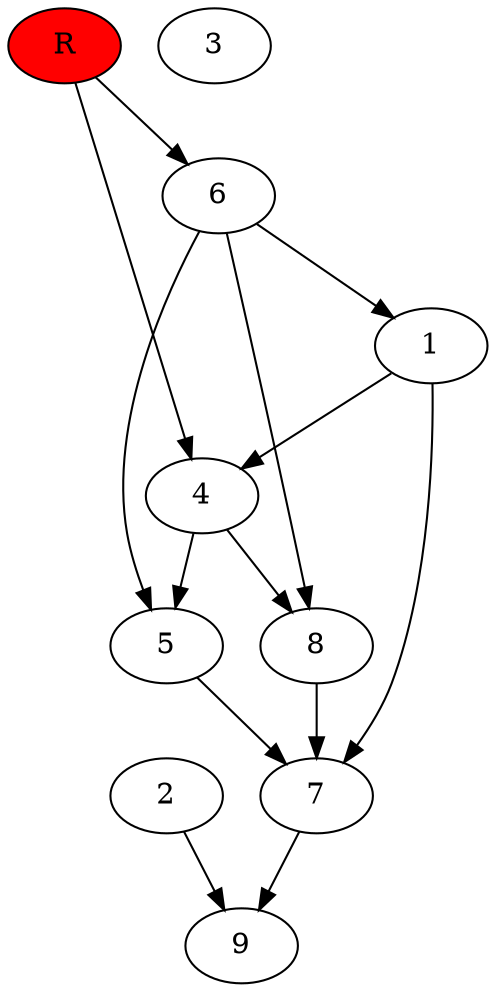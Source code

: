 digraph prb7668 {
	1
	2
	3
	4
	5
	6
	7
	8
	R [fillcolor="#ff0000" style=filled]
	1 -> 4
	1 -> 7
	2 -> 9
	4 -> 5
	4 -> 8
	5 -> 7
	6 -> 1
	6 -> 5
	6 -> 8
	7 -> 9
	8 -> 7
	R -> 4
	R -> 6
}
